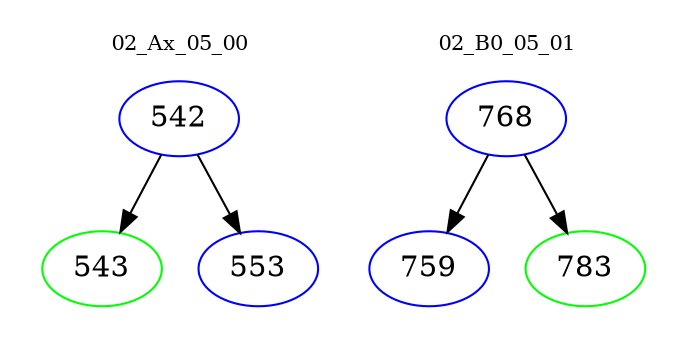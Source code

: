 digraph{
subgraph cluster_0 {
color = white
label = "02_Ax_05_00";
fontsize=10;
T0_542 [label="542", color="blue"]
T0_542 -> T0_543 [color="black"]
T0_543 [label="543", color="green"]
T0_542 -> T0_553 [color="black"]
T0_553 [label="553", color="blue"]
}
subgraph cluster_1 {
color = white
label = "02_B0_05_01";
fontsize=10;
T1_768 [label="768", color="blue"]
T1_768 -> T1_759 [color="black"]
T1_759 [label="759", color="blue"]
T1_768 -> T1_783 [color="black"]
T1_783 [label="783", color="green"]
}
}
